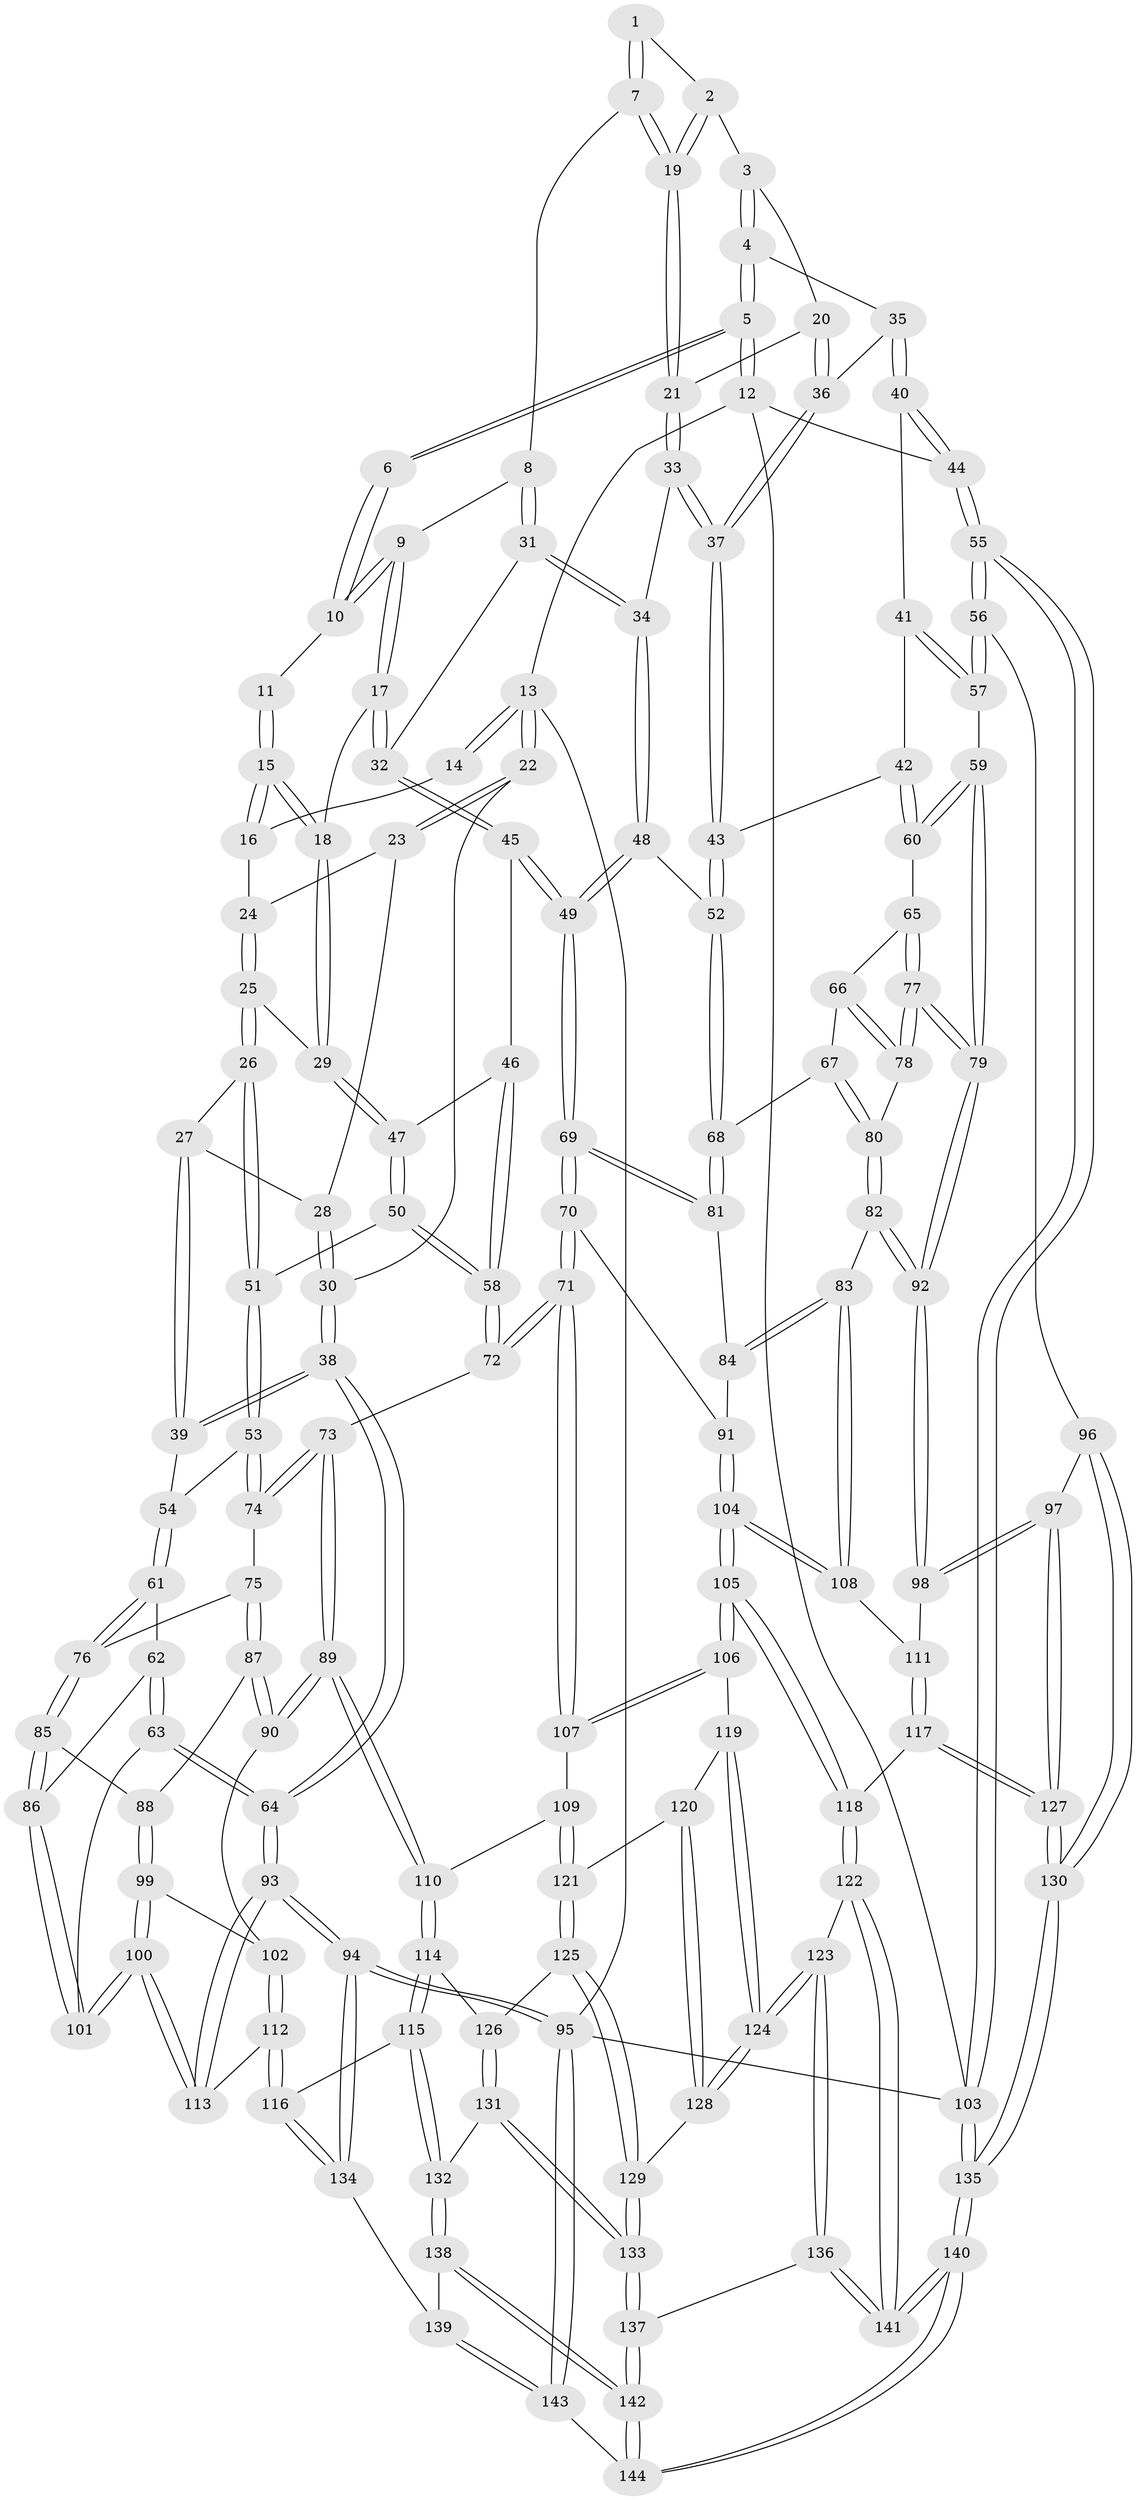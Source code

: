 // Generated by graph-tools (version 1.1) at 2025/27/03/09/25 03:27:16]
// undirected, 144 vertices, 357 edges
graph export_dot {
graph [start="1"]
  node [color=gray90,style=filled];
  1 [pos="+0.7007373109047272+0"];
  2 [pos="+0.7267831328084841+0.00860550267948171"];
  3 [pos="+0.7799546299694646+0.03936251198235456"];
  4 [pos="+0.9742535940980183+0"];
  5 [pos="+1+0"];
  6 [pos="+0.6915413780273587+0"];
  7 [pos="+0.6565807504908961+0.06370609458850425"];
  8 [pos="+0.6099295350724799+0.07344231333243431"];
  9 [pos="+0.5209164243129184+0"];
  10 [pos="+0.5224336273846166+0"];
  11 [pos="+0.35227607757294627+0"];
  12 [pos="+1+0"];
  13 [pos="+0+0"];
  14 [pos="+0.22277023541877347+0"];
  15 [pos="+0.3794382867468638+0.09443540502878564"];
  16 [pos="+0.21064414708473828+0"];
  17 [pos="+0.43808497282312386+0.12629551001478673"];
  18 [pos="+0.4006974418893607+0.13840318117929304"];
  19 [pos="+0.7139701871006002+0.08669981405868281"];
  20 [pos="+0.7420410305379493+0.09351375696898481"];
  21 [pos="+0.7157468157997152+0.08903181101303909"];
  22 [pos="+0+0.08635939576936061"];
  23 [pos="+0.13536413586390897+0.017292404688037943"];
  24 [pos="+0.20648442433412653+0"];
  25 [pos="+0.25178240120515216+0.1740682936267194"];
  26 [pos="+0.24014043397004206+0.18740389411463726"];
  27 [pos="+0.11737457077758619+0.14967001850969916"];
  28 [pos="+0.11820571573800731+0.059783518397863465"];
  29 [pos="+0.3962255794613806+0.1425054062913793"];
  30 [pos="+0+0.14660553356061182"];
  31 [pos="+0.5856094507046679+0.17495532540311123"];
  32 [pos="+0.5429944611930694+0.17805465524728167"];
  33 [pos="+0.6589918585065158+0.21070500983675286"];
  34 [pos="+0.6372558096952252+0.20754748762488318"];
  35 [pos="+0.8824587158083389+0.13236676504577172"];
  36 [pos="+0.816500593353141+0.14481559566232202"];
  37 [pos="+0.7155764492884586+0.2456460215466906"];
  38 [pos="+0+0.16513696629021984"];
  39 [pos="+0+0.19641686444851866"];
  40 [pos="+0.9130356397511863+0.25115785567475063"];
  41 [pos="+0.9065219748927916+0.26167537911462235"];
  42 [pos="+0.7944045627421821+0.31109391943341497"];
  43 [pos="+0.7395004762502732+0.30077223300548556"];
  44 [pos="+1+0.2716265264421552"];
  45 [pos="+0.48970724886456923+0.32608693938427163"];
  46 [pos="+0.4162428817144991+0.2947028259396495"];
  47 [pos="+0.4156563278092551+0.294064635004635"];
  48 [pos="+0.5989179188018697+0.2850679338105262"];
  49 [pos="+0.5253933070241844+0.37816596320817925"];
  50 [pos="+0.2788581660565126+0.30468083965823833"];
  51 [pos="+0.22644041036370266+0.29116236916421756"];
  52 [pos="+0.6932130075380918+0.37897362057345463"];
  53 [pos="+0.22437181390651736+0.2937413420736098"];
  54 [pos="+0.13278032936472187+0.3146803692094743"];
  55 [pos="+1+0.5329095975986662"];
  56 [pos="+1+0.5321349866481129"];
  57 [pos="+0.9419796676252771+0.41720927360856913"];
  58 [pos="+0.36627074186363134+0.3943246910569655"];
  59 [pos="+0.9105875604577179+0.42021410798285946"];
  60 [pos="+0.8306660872360201+0.37881691376587223"];
  61 [pos="+0.08645134612026407+0.3908734886172064"];
  62 [pos="+0.0626480795539805+0.4021400205950548"];
  63 [pos="+0+0.4476082822473385"];
  64 [pos="+0+0.4377999963831813"];
  65 [pos="+0.81321707475791+0.40490423889622645"];
  66 [pos="+0.797057432381423+0.413392569269114"];
  67 [pos="+0.7460143664173885+0.4113421391743538"];
  68 [pos="+0.6929473583984784+0.37953260948243234"];
  69 [pos="+0.5303968202248855+0.3978060637226135"];
  70 [pos="+0.5277896175924023+0.40427420778549794"];
  71 [pos="+0.5013240972137696+0.4483218677738972"];
  72 [pos="+0.3715526295538912+0.44353281132837186"];
  73 [pos="+0.34530464416404455+0.4613955321363324"];
  74 [pos="+0.2387500333751478+0.4042839088623623"];
  75 [pos="+0.2229518043196202+0.4257199775288327"];
  76 [pos="+0.13739012620093397+0.43844383813360976"];
  77 [pos="+0.8233487953206049+0.465910647325524"];
  78 [pos="+0.7873553194158179+0.46270991071866097"];
  79 [pos="+0.8416897949791021+0.4749691296543477"];
  80 [pos="+0.7846495145717456+0.4632946427230083"];
  81 [pos="+0.6871756158634196+0.3851913474107147"];
  82 [pos="+0.7531638937769137+0.49735069475427574"];
  83 [pos="+0.7441262128482938+0.49936376343135475"];
  84 [pos="+0.6904814943755165+0.4321219900106644"];
  85 [pos="+0.1350127976654137+0.47759560769620024"];
  86 [pos="+0.10782948412239111+0.5025018758379933"];
  87 [pos="+0.21648006604396897+0.4684597804340048"];
  88 [pos="+0.18461604661274345+0.5003553586556599"];
  89 [pos="+0.3204062389835762+0.5579517703999187"];
  90 [pos="+0.28463735838047877+0.5516227481275106"];
  91 [pos="+0.6528446089557762+0.49982699832182476"];
  92 [pos="+0.8412117413652932+0.5522705443054421"];
  93 [pos="+0+0.7365856172109875"];
  94 [pos="+0+1"];
  95 [pos="+0+1"];
  96 [pos="+1+0.5837725392477748"];
  97 [pos="+0.8770687295855071+0.6121007526035925"];
  98 [pos="+0.8584838594189231+0.5982236713195417"];
  99 [pos="+0.18094254171605287+0.5391397710161461"];
  100 [pos="+0.11041569048429929+0.5954542123752706"];
  101 [pos="+0.08211666440015242+0.5486032944327938"];
  102 [pos="+0.25177972511056806+0.5590695270305913"];
  103 [pos="+1+1"];
  104 [pos="+0.6467250052367514+0.5908899069715517"];
  105 [pos="+0.6315854543317674+0.6020855641926833"];
  106 [pos="+0.5636650999804088+0.5839224461384539"];
  107 [pos="+0.5034893959397462+0.46450511134324735"];
  108 [pos="+0.6986724302270524+0.5793971197340078"];
  109 [pos="+0.3845677830624023+0.5971895582135106"];
  110 [pos="+0.3417998484968145+0.5961947316414974"];
  111 [pos="+0.7454019918817325+0.5950442720057445"];
  112 [pos="+0.15135122288436254+0.6753244567363234"];
  113 [pos="+0.11060237427080742+0.5986207723124951"];
  114 [pos="+0.320774949792306+0.647903899327351"];
  115 [pos="+0.23321632826033542+0.7172593529530352"];
  116 [pos="+0.16078451437946334+0.711648045578913"];
  117 [pos="+0.7566973951684615+0.7464173327371985"];
  118 [pos="+0.6556405023971721+0.7318633165042047"];
  119 [pos="+0.5389790897992645+0.6032894831323956"];
  120 [pos="+0.48738083403052773+0.6330183801960227"];
  121 [pos="+0.45751284537804093+0.6343565516670274"];
  122 [pos="+0.6168348169647729+0.7738389043461343"];
  123 [pos="+0.607785010934761+0.7747334048020135"];
  124 [pos="+0.5496490023739052+0.7582267792588403"];
  125 [pos="+0.433211913543807+0.6962932310841291"];
  126 [pos="+0.3871144879675914+0.7248195517286269"];
  127 [pos="+0.818816734718371+0.7680649580267833"];
  128 [pos="+0.511537208841828+0.7543248930683115"];
  129 [pos="+0.4938600937881596+0.7619880536795751"];
  130 [pos="+0.880157928066994+0.8915318766772867"];
  131 [pos="+0.38983039011255616+0.7949650628596984"];
  132 [pos="+0.2820667743732962+0.7802075670560159"];
  133 [pos="+0.4211242870159968+0.8275715290477912"];
  134 [pos="+0.08753620517651206+0.7945144581809014"];
  135 [pos="+1+1"];
  136 [pos="+0.5085163241877054+0.8911185621468817"];
  137 [pos="+0.42636394881139317+0.8869982682486331"];
  138 [pos="+0.2677897376898155+0.8687417924511638"];
  139 [pos="+0.25299772365035456+0.8837410075549931"];
  140 [pos="+0.8142930161981919+1"];
  141 [pos="+0.6980432153157502+1"];
  142 [pos="+0.42459656483301367+0.8897329031040669"];
  143 [pos="+0.2015916624781832+1"];
  144 [pos="+0.35548130812385453+1"];
  1 -- 2;
  1 -- 7;
  1 -- 7;
  2 -- 3;
  2 -- 19;
  2 -- 19;
  3 -- 4;
  3 -- 4;
  3 -- 20;
  4 -- 5;
  4 -- 5;
  4 -- 35;
  5 -- 6;
  5 -- 6;
  5 -- 12;
  5 -- 12;
  6 -- 10;
  6 -- 10;
  7 -- 8;
  7 -- 19;
  7 -- 19;
  8 -- 9;
  8 -- 31;
  8 -- 31;
  9 -- 10;
  9 -- 10;
  9 -- 17;
  9 -- 17;
  10 -- 11;
  11 -- 15;
  11 -- 15;
  12 -- 13;
  12 -- 44;
  12 -- 103;
  13 -- 14;
  13 -- 14;
  13 -- 22;
  13 -- 22;
  13 -- 95;
  14 -- 16;
  15 -- 16;
  15 -- 16;
  15 -- 18;
  15 -- 18;
  16 -- 24;
  17 -- 18;
  17 -- 32;
  17 -- 32;
  18 -- 29;
  18 -- 29;
  19 -- 21;
  19 -- 21;
  20 -- 21;
  20 -- 36;
  20 -- 36;
  21 -- 33;
  21 -- 33;
  22 -- 23;
  22 -- 23;
  22 -- 30;
  23 -- 24;
  23 -- 28;
  24 -- 25;
  24 -- 25;
  25 -- 26;
  25 -- 26;
  25 -- 29;
  26 -- 27;
  26 -- 51;
  26 -- 51;
  27 -- 28;
  27 -- 39;
  27 -- 39;
  28 -- 30;
  28 -- 30;
  29 -- 47;
  29 -- 47;
  30 -- 38;
  30 -- 38;
  31 -- 32;
  31 -- 34;
  31 -- 34;
  32 -- 45;
  32 -- 45;
  33 -- 34;
  33 -- 37;
  33 -- 37;
  34 -- 48;
  34 -- 48;
  35 -- 36;
  35 -- 40;
  35 -- 40;
  36 -- 37;
  36 -- 37;
  37 -- 43;
  37 -- 43;
  38 -- 39;
  38 -- 39;
  38 -- 64;
  38 -- 64;
  39 -- 54;
  40 -- 41;
  40 -- 44;
  40 -- 44;
  41 -- 42;
  41 -- 57;
  41 -- 57;
  42 -- 43;
  42 -- 60;
  42 -- 60;
  43 -- 52;
  43 -- 52;
  44 -- 55;
  44 -- 55;
  45 -- 46;
  45 -- 49;
  45 -- 49;
  46 -- 47;
  46 -- 58;
  46 -- 58;
  47 -- 50;
  47 -- 50;
  48 -- 49;
  48 -- 49;
  48 -- 52;
  49 -- 69;
  49 -- 69;
  50 -- 51;
  50 -- 58;
  50 -- 58;
  51 -- 53;
  51 -- 53;
  52 -- 68;
  52 -- 68;
  53 -- 54;
  53 -- 74;
  53 -- 74;
  54 -- 61;
  54 -- 61;
  55 -- 56;
  55 -- 56;
  55 -- 103;
  55 -- 103;
  56 -- 57;
  56 -- 57;
  56 -- 96;
  57 -- 59;
  58 -- 72;
  58 -- 72;
  59 -- 60;
  59 -- 60;
  59 -- 79;
  59 -- 79;
  60 -- 65;
  61 -- 62;
  61 -- 76;
  61 -- 76;
  62 -- 63;
  62 -- 63;
  62 -- 86;
  63 -- 64;
  63 -- 64;
  63 -- 101;
  64 -- 93;
  64 -- 93;
  65 -- 66;
  65 -- 77;
  65 -- 77;
  66 -- 67;
  66 -- 78;
  66 -- 78;
  67 -- 68;
  67 -- 80;
  67 -- 80;
  68 -- 81;
  68 -- 81;
  69 -- 70;
  69 -- 70;
  69 -- 81;
  69 -- 81;
  70 -- 71;
  70 -- 71;
  70 -- 91;
  71 -- 72;
  71 -- 72;
  71 -- 107;
  71 -- 107;
  72 -- 73;
  73 -- 74;
  73 -- 74;
  73 -- 89;
  73 -- 89;
  74 -- 75;
  75 -- 76;
  75 -- 87;
  75 -- 87;
  76 -- 85;
  76 -- 85;
  77 -- 78;
  77 -- 78;
  77 -- 79;
  77 -- 79;
  78 -- 80;
  79 -- 92;
  79 -- 92;
  80 -- 82;
  80 -- 82;
  81 -- 84;
  82 -- 83;
  82 -- 92;
  82 -- 92;
  83 -- 84;
  83 -- 84;
  83 -- 108;
  83 -- 108;
  84 -- 91;
  85 -- 86;
  85 -- 86;
  85 -- 88;
  86 -- 101;
  86 -- 101;
  87 -- 88;
  87 -- 90;
  87 -- 90;
  88 -- 99;
  88 -- 99;
  89 -- 90;
  89 -- 90;
  89 -- 110;
  89 -- 110;
  90 -- 102;
  91 -- 104;
  91 -- 104;
  92 -- 98;
  92 -- 98;
  93 -- 94;
  93 -- 94;
  93 -- 113;
  93 -- 113;
  94 -- 95;
  94 -- 95;
  94 -- 134;
  94 -- 134;
  95 -- 143;
  95 -- 143;
  95 -- 103;
  96 -- 97;
  96 -- 130;
  96 -- 130;
  97 -- 98;
  97 -- 98;
  97 -- 127;
  97 -- 127;
  98 -- 111;
  99 -- 100;
  99 -- 100;
  99 -- 102;
  100 -- 101;
  100 -- 101;
  100 -- 113;
  100 -- 113;
  102 -- 112;
  102 -- 112;
  103 -- 135;
  103 -- 135;
  104 -- 105;
  104 -- 105;
  104 -- 108;
  104 -- 108;
  105 -- 106;
  105 -- 106;
  105 -- 118;
  105 -- 118;
  106 -- 107;
  106 -- 107;
  106 -- 119;
  107 -- 109;
  108 -- 111;
  109 -- 110;
  109 -- 121;
  109 -- 121;
  110 -- 114;
  110 -- 114;
  111 -- 117;
  111 -- 117;
  112 -- 113;
  112 -- 116;
  112 -- 116;
  114 -- 115;
  114 -- 115;
  114 -- 126;
  115 -- 116;
  115 -- 132;
  115 -- 132;
  116 -- 134;
  116 -- 134;
  117 -- 118;
  117 -- 127;
  117 -- 127;
  118 -- 122;
  118 -- 122;
  119 -- 120;
  119 -- 124;
  119 -- 124;
  120 -- 121;
  120 -- 128;
  120 -- 128;
  121 -- 125;
  121 -- 125;
  122 -- 123;
  122 -- 141;
  122 -- 141;
  123 -- 124;
  123 -- 124;
  123 -- 136;
  123 -- 136;
  124 -- 128;
  124 -- 128;
  125 -- 126;
  125 -- 129;
  125 -- 129;
  126 -- 131;
  126 -- 131;
  127 -- 130;
  127 -- 130;
  128 -- 129;
  129 -- 133;
  129 -- 133;
  130 -- 135;
  130 -- 135;
  131 -- 132;
  131 -- 133;
  131 -- 133;
  132 -- 138;
  132 -- 138;
  133 -- 137;
  133 -- 137;
  134 -- 139;
  135 -- 140;
  135 -- 140;
  136 -- 137;
  136 -- 141;
  136 -- 141;
  137 -- 142;
  137 -- 142;
  138 -- 139;
  138 -- 142;
  138 -- 142;
  139 -- 143;
  139 -- 143;
  140 -- 141;
  140 -- 141;
  140 -- 144;
  140 -- 144;
  142 -- 144;
  142 -- 144;
  143 -- 144;
}
